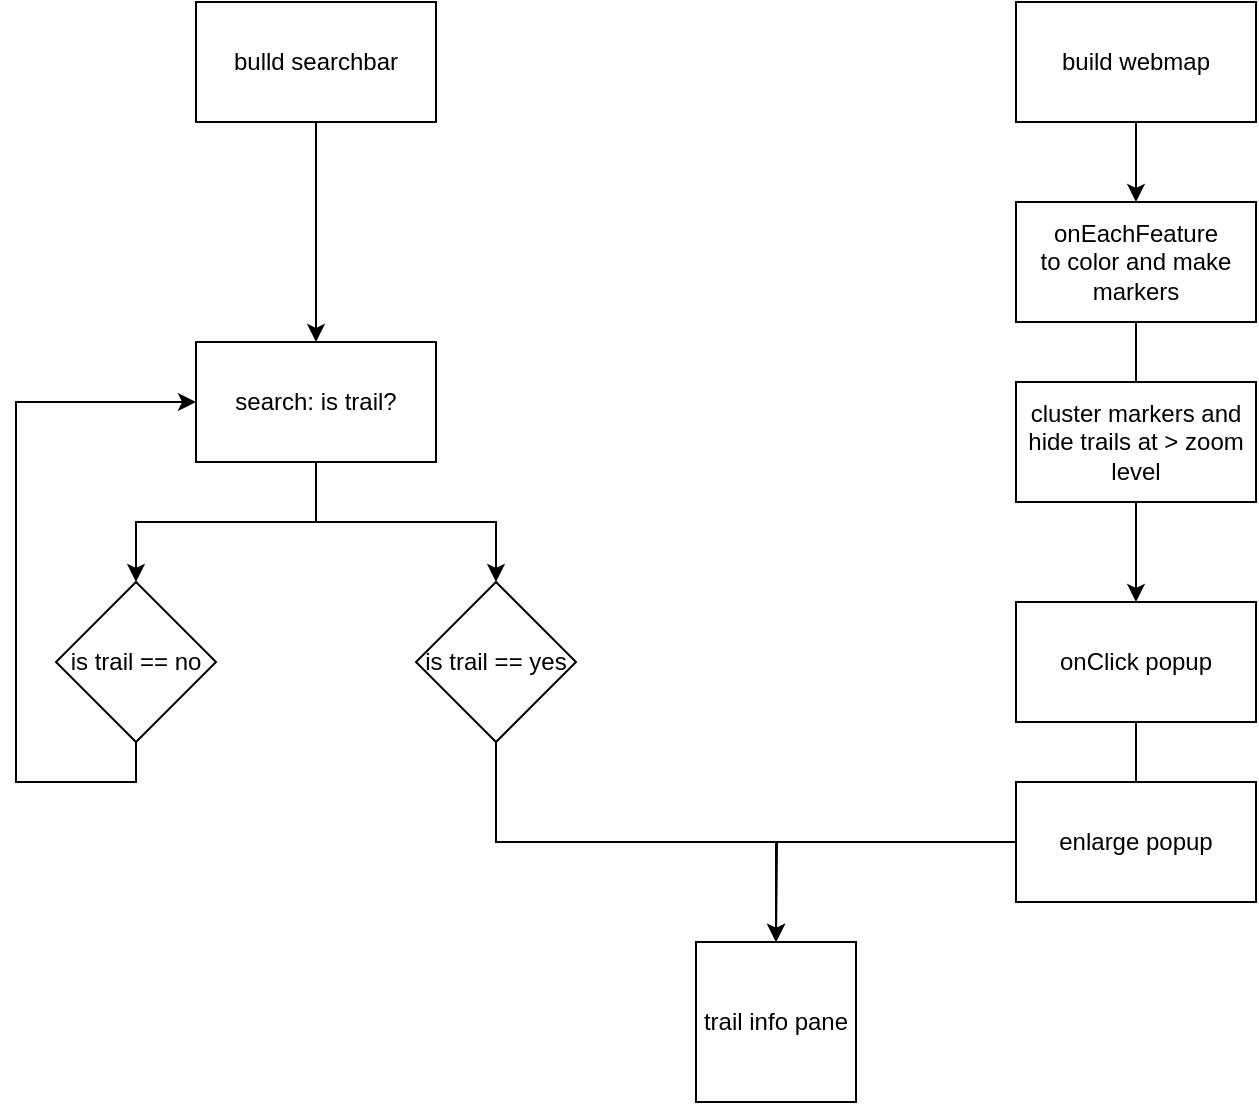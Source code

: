 <mxfile version="13.7.9" type="device"><diagram id="pKZtNeMmerZhaR8cv1zd" name="Page-1"><mxGraphModel dx="2210" dy="862" grid="1" gridSize="10" guides="1" tooltips="1" connect="1" arrows="1" fold="1" page="1" pageScale="1" pageWidth="850" pageHeight="1100" math="0" shadow="0"><root><mxCell id="0"/><mxCell id="1" parent="0"/><mxCell id="IM5Ocq26K8m8w0xxS34B-3" style="edgeStyle=orthogonalEdgeStyle;rounded=0;orthogonalLoop=1;jettySize=auto;html=1;exitX=0.5;exitY=1;exitDx=0;exitDy=0;entryX=0.5;entryY=0;entryDx=0;entryDy=0;" parent="1" source="IM5Ocq26K8m8w0xxS34B-1" target="IM5Ocq26K8m8w0xxS34B-2" edge="1"><mxGeometry relative="1" as="geometry"/></mxCell><mxCell id="IM5Ocq26K8m8w0xxS34B-1" value="bulld searchbar" style="rounded=0;whiteSpace=wrap;html=1;" parent="1" vertex="1"><mxGeometry x="90" y="10" width="120" height="60" as="geometry"/></mxCell><mxCell id="IM5Ocq26K8m8w0xxS34B-9" style="edgeStyle=orthogonalEdgeStyle;rounded=0;orthogonalLoop=1;jettySize=auto;html=1;exitX=0.5;exitY=1;exitDx=0;exitDy=0;entryX=0.5;entryY=0;entryDx=0;entryDy=0;" parent="1" source="IM5Ocq26K8m8w0xxS34B-2" target="IM5Ocq26K8m8w0xxS34B-4" edge="1"><mxGeometry relative="1" as="geometry"/></mxCell><mxCell id="IM5Ocq26K8m8w0xxS34B-10" style="edgeStyle=orthogonalEdgeStyle;rounded=0;orthogonalLoop=1;jettySize=auto;html=1;entryX=0.5;entryY=0;entryDx=0;entryDy=0;" parent="1" source="IM5Ocq26K8m8w0xxS34B-2" target="IM5Ocq26K8m8w0xxS34B-5" edge="1"><mxGeometry relative="1" as="geometry"/></mxCell><mxCell id="IM5Ocq26K8m8w0xxS34B-2" value="search: is trail?" style="rounded=0;whiteSpace=wrap;html=1;" parent="1" vertex="1"><mxGeometry x="90" y="180" width="120" height="60" as="geometry"/></mxCell><mxCell id="lPVdgxApKOL_7Oocklt5-8" style="edgeStyle=orthogonalEdgeStyle;rounded=0;orthogonalLoop=1;jettySize=auto;html=1;exitX=0.5;exitY=1;exitDx=0;exitDy=0;entryX=0;entryY=0.5;entryDx=0;entryDy=0;" edge="1" parent="1" source="IM5Ocq26K8m8w0xxS34B-4" target="IM5Ocq26K8m8w0xxS34B-2"><mxGeometry relative="1" as="geometry"><mxPoint x="80" y="200" as="targetPoint"/><Array as="points"><mxPoint x="60" y="400"/><mxPoint y="400"/><mxPoint y="210"/></Array></mxGeometry></mxCell><mxCell id="IM5Ocq26K8m8w0xxS34B-4" value="is trail == no" style="rhombus;whiteSpace=wrap;html=1;" parent="1" vertex="1"><mxGeometry x="20" y="300" width="80" height="80" as="geometry"/></mxCell><mxCell id="lPVdgxApKOL_7Oocklt5-7" style="edgeStyle=orthogonalEdgeStyle;rounded=0;orthogonalLoop=1;jettySize=auto;html=1;exitX=0.5;exitY=1;exitDx=0;exitDy=0;" edge="1" parent="1" source="IM5Ocq26K8m8w0xxS34B-5"><mxGeometry relative="1" as="geometry"><mxPoint x="380" y="480" as="targetPoint"/></mxGeometry></mxCell><mxCell id="IM5Ocq26K8m8w0xxS34B-5" value="is trail == yes" style="rhombus;whiteSpace=wrap;html=1;" parent="1" vertex="1"><mxGeometry x="200" y="300" width="80" height="80" as="geometry"/></mxCell><mxCell id="lPVdgxApKOL_7Oocklt5-3" style="edgeStyle=orthogonalEdgeStyle;rounded=0;orthogonalLoop=1;jettySize=auto;html=1;exitX=0.5;exitY=1;exitDx=0;exitDy=0;" edge="1" parent="1" source="lPVdgxApKOL_7Oocklt5-1" target="lPVdgxApKOL_7Oocklt5-2"><mxGeometry relative="1" as="geometry"/></mxCell><mxCell id="lPVdgxApKOL_7Oocklt5-1" value="build webmap" style="rounded=0;whiteSpace=wrap;html=1;" vertex="1" parent="1"><mxGeometry x="500" y="10" width="120" height="60" as="geometry"/></mxCell><mxCell id="lPVdgxApKOL_7Oocklt5-5" style="edgeStyle=orthogonalEdgeStyle;rounded=0;orthogonalLoop=1;jettySize=auto;html=1;exitX=0.5;exitY=1;exitDx=0;exitDy=0;entryX=0.5;entryY=0;entryDx=0;entryDy=0;" edge="1" parent="1" source="lPVdgxApKOL_7Oocklt5-2" target="lPVdgxApKOL_7Oocklt5-4"><mxGeometry relative="1" as="geometry"><Array as="points"><mxPoint x="560" y="230"/><mxPoint x="560" y="230"/></Array></mxGeometry></mxCell><mxCell id="lPVdgxApKOL_7Oocklt5-2" value="onEachFeature&lt;br&gt;to color and make markers" style="rounded=0;whiteSpace=wrap;html=1;" vertex="1" parent="1"><mxGeometry x="500" y="110" width="120" height="60" as="geometry"/></mxCell><mxCell id="lPVdgxApKOL_7Oocklt5-6" style="edgeStyle=orthogonalEdgeStyle;rounded=0;orthogonalLoop=1;jettySize=auto;html=1;" edge="1" parent="1" source="lPVdgxApKOL_7Oocklt5-4"><mxGeometry relative="1" as="geometry"><mxPoint x="380" y="480" as="targetPoint"/><Array as="points"><mxPoint x="560" y="430"/><mxPoint x="380" y="430"/></Array></mxGeometry></mxCell><mxCell id="lPVdgxApKOL_7Oocklt5-4" value="onClick popup" style="rounded=0;whiteSpace=wrap;html=1;" vertex="1" parent="1"><mxGeometry x="500" y="310" width="120" height="60" as="geometry"/></mxCell><mxCell id="lPVdgxApKOL_7Oocklt5-9" value="trail info pane" style="whiteSpace=wrap;html=1;aspect=fixed;" vertex="1" parent="1"><mxGeometry x="340" y="480" width="80" height="80" as="geometry"/></mxCell><mxCell id="lPVdgxApKOL_7Oocklt5-10" value="enlarge popup" style="rounded=0;whiteSpace=wrap;html=1;" vertex="1" parent="1"><mxGeometry x="500" y="400" width="120" height="60" as="geometry"/></mxCell><mxCell id="lPVdgxApKOL_7Oocklt5-11" value="cluster markers and hide trails at &amp;gt; zoom level" style="rounded=0;whiteSpace=wrap;html=1;" vertex="1" parent="1"><mxGeometry x="500" y="200" width="120" height="60" as="geometry"/></mxCell></root></mxGraphModel></diagram></mxfile>